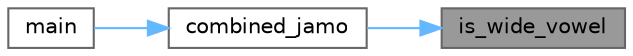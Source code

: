 digraph "is_wide_vowel"
{
 // LATEX_PDF_SIZE
  bgcolor="transparent";
  edge [fontname=Helvetica,fontsize=10,labelfontname=Helvetica,labelfontsize=10];
  node [fontname=Helvetica,fontsize=10,shape=box,height=0.2,width=0.4];
  rankdir="RL";
  Node1 [label="is_wide_vowel",height=0.2,width=0.4,color="gray40", fillcolor="grey60", style="filled", fontcolor="black",tooltip="Whether vowel has rightmost vertical stroke to the right."];
  Node1 -> Node2 [dir="back",color="steelblue1",style="solid"];
  Node2 [label="combined_jamo",height=0.2,width=0.4,color="grey40", fillcolor="white", style="filled",URL="$unihangul-support_8c.html#a07b8c0163dd9e9b6f2560f09e0f3e570",tooltip="Convert Hangul Jamo choseong, jungseong, and jongseong into a glyph."];
  Node2 -> Node3 [dir="back",color="steelblue1",style="solid"];
  Node3 [label="main",height=0.2,width=0.4,color="grey40", fillcolor="white", style="filled",URL="$unigen-hangul_8c.html#a0ddf1224851353fc92bfbff6f499fa97",tooltip="Program entry point."];
}
